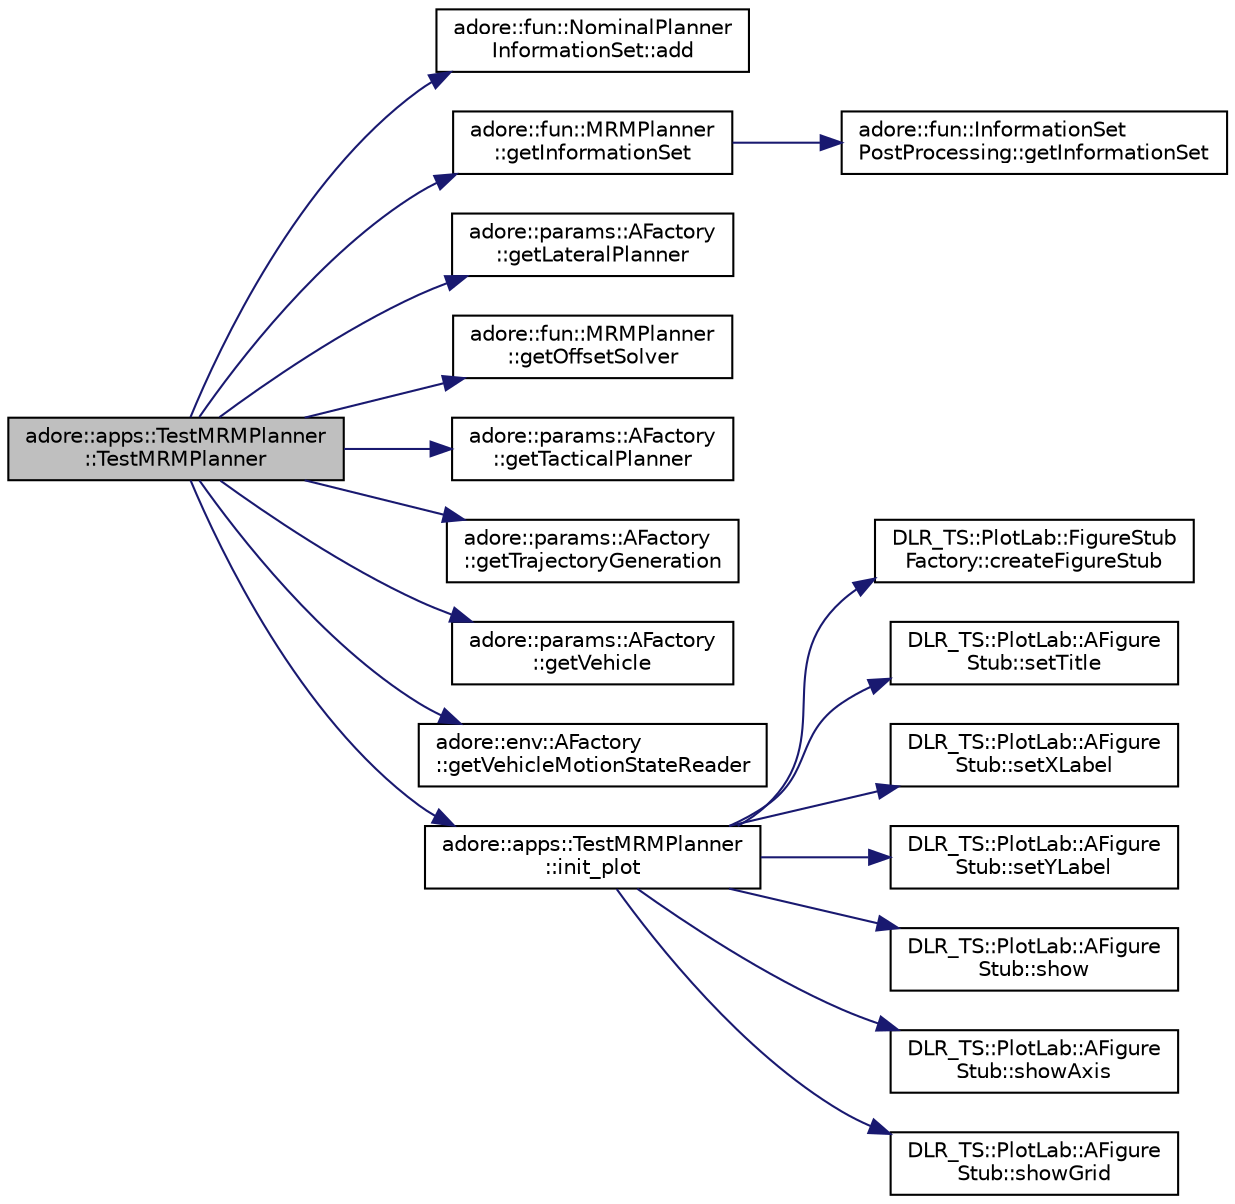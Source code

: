 digraph "adore::apps::TestMRMPlanner::TestMRMPlanner"
{
 // LATEX_PDF_SIZE
  edge [fontname="Helvetica",fontsize="10",labelfontname="Helvetica",labelfontsize="10"];
  node [fontname="Helvetica",fontsize="10",shape=record];
  rankdir="LR";
  Node1 [label="adore::apps::TestMRMPlanner\l::TestMRMPlanner",height=0.2,width=0.4,color="black", fillcolor="grey75", style="filled", fontcolor="black",tooltip=" "];
  Node1 -> Node2 [color="midnightblue",fontsize="10",style="solid",fontname="Helvetica"];
  Node2 [label="adore::fun::NominalPlanner\lInformationSet::add",height=0.2,width=0.4,color="black", fillcolor="white", style="filled",URL="$classadore_1_1fun_1_1NominalPlannerInformationSet.html#a45f4f8ab497b4b2b3845b5ce55bd981c",tooltip=" "];
  Node1 -> Node3 [color="midnightblue",fontsize="10",style="solid",fontname="Helvetica"];
  Node3 [label="adore::fun::MRMPlanner\l::getInformationSet",height=0.2,width=0.4,color="black", fillcolor="white", style="filled",URL="$classadore_1_1fun_1_1MRMPlanner.html#a7ed79f09ff2063437d2d78dfa8883177",tooltip=" "];
  Node3 -> Node4 [color="midnightblue",fontsize="10",style="solid",fontname="Helvetica"];
  Node4 [label="adore::fun::InformationSet\lPostProcessing::getInformationSet",height=0.2,width=0.4,color="black", fillcolor="white", style="filled",URL="$classadore_1_1fun_1_1InformationSetPostProcessing.html#a3357cc03eb3f30fb54a72738070c3e56",tooltip=" "];
  Node1 -> Node5 [color="midnightblue",fontsize="10",style="solid",fontname="Helvetica"];
  Node5 [label="adore::params::AFactory\l::getLateralPlanner",height=0.2,width=0.4,color="black", fillcolor="white", style="filled",URL="$classadore_1_1params_1_1AFactory.html#a31e28ea57656f3a98872f44e0b247d4d",tooltip=" "];
  Node1 -> Node6 [color="midnightblue",fontsize="10",style="solid",fontname="Helvetica"];
  Node6 [label="adore::fun::MRMPlanner\l::getOffsetSolver",height=0.2,width=0.4,color="black", fillcolor="white", style="filled",URL="$classadore_1_1fun_1_1MRMPlanner.html#acb65ee3bbef4f6d3f0dca81a08daff9a",tooltip=" "];
  Node1 -> Node7 [color="midnightblue",fontsize="10",style="solid",fontname="Helvetica"];
  Node7 [label="adore::params::AFactory\l::getTacticalPlanner",height=0.2,width=0.4,color="black", fillcolor="white", style="filled",URL="$classadore_1_1params_1_1AFactory.html#a3a0b2562d10e6802c6a6158e2fcbeebe",tooltip=" "];
  Node1 -> Node8 [color="midnightblue",fontsize="10",style="solid",fontname="Helvetica"];
  Node8 [label="adore::params::AFactory\l::getTrajectoryGeneration",height=0.2,width=0.4,color="black", fillcolor="white", style="filled",URL="$classadore_1_1params_1_1AFactory.html#a552a3f6c4a21a5faf17070402003a718",tooltip=" "];
  Node1 -> Node9 [color="midnightblue",fontsize="10",style="solid",fontname="Helvetica"];
  Node9 [label="adore::params::AFactory\l::getVehicle",height=0.2,width=0.4,color="black", fillcolor="white", style="filled",URL="$classadore_1_1params_1_1AFactory.html#a8391b48b706bb01a21e7502824875d0b",tooltip=" "];
  Node1 -> Node10 [color="midnightblue",fontsize="10",style="solid",fontname="Helvetica"];
  Node10 [label="adore::env::AFactory\l::getVehicleMotionStateReader",height=0.2,width=0.4,color="black", fillcolor="white", style="filled",URL="$classadore_1_1env_1_1AFactory.html#a81f661c576816461f1914436620ac208",tooltip=" "];
  Node1 -> Node11 [color="midnightblue",fontsize="10",style="solid",fontname="Helvetica"];
  Node11 [label="adore::apps::TestMRMPlanner\l::init_plot",height=0.2,width=0.4,color="black", fillcolor="white", style="filled",URL="$classadore_1_1apps_1_1TestMRMPlanner.html#aa8c7867be2e16ff0cfec0992e8a7e022",tooltip=" "];
  Node11 -> Node12 [color="midnightblue",fontsize="10",style="solid",fontname="Helvetica"];
  Node12 [label="DLR_TS::PlotLab::FigureStub\lFactory::createFigureStub",height=0.2,width=0.4,color="black", fillcolor="white", style="filled",URL="$classDLR__TS_1_1PlotLab_1_1FigureStubFactory.html#a842dc9d218e8433f3443a08d47cfd6cc",tooltip=" "];
  Node11 -> Node13 [color="midnightblue",fontsize="10",style="solid",fontname="Helvetica"];
  Node13 [label="DLR_TS::PlotLab::AFigure\lStub::setTitle",height=0.2,width=0.4,color="black", fillcolor="white", style="filled",URL="$classDLR__TS_1_1PlotLab_1_1AFigureStub.html#a3994095bb7e5a790101141b2ff6afaa2",tooltip=" "];
  Node11 -> Node14 [color="midnightblue",fontsize="10",style="solid",fontname="Helvetica"];
  Node14 [label="DLR_TS::PlotLab::AFigure\lStub::setXLabel",height=0.2,width=0.4,color="black", fillcolor="white", style="filled",URL="$classDLR__TS_1_1PlotLab_1_1AFigureStub.html#a37cf8aa86c60d57085968099c250e4ea",tooltip=" "];
  Node11 -> Node15 [color="midnightblue",fontsize="10",style="solid",fontname="Helvetica"];
  Node15 [label="DLR_TS::PlotLab::AFigure\lStub::setYLabel",height=0.2,width=0.4,color="black", fillcolor="white", style="filled",URL="$classDLR__TS_1_1PlotLab_1_1AFigureStub.html#a87aa4facd550c9fd8c13ef81180b7aa3",tooltip=" "];
  Node11 -> Node16 [color="midnightblue",fontsize="10",style="solid",fontname="Helvetica"];
  Node16 [label="DLR_TS::PlotLab::AFigure\lStub::show",height=0.2,width=0.4,color="black", fillcolor="white", style="filled",URL="$classDLR__TS_1_1PlotLab_1_1AFigureStub.html#aaf1a1edc084b34e18315896c3f248695",tooltip=" "];
  Node11 -> Node17 [color="midnightblue",fontsize="10",style="solid",fontname="Helvetica"];
  Node17 [label="DLR_TS::PlotLab::AFigure\lStub::showAxis",height=0.2,width=0.4,color="black", fillcolor="white", style="filled",URL="$classDLR__TS_1_1PlotLab_1_1AFigureStub.html#a5dfd916c9ea11459ee05d73d4d37744d",tooltip=" "];
  Node11 -> Node18 [color="midnightblue",fontsize="10",style="solid",fontname="Helvetica"];
  Node18 [label="DLR_TS::PlotLab::AFigure\lStub::showGrid",height=0.2,width=0.4,color="black", fillcolor="white", style="filled",URL="$classDLR__TS_1_1PlotLab_1_1AFigureStub.html#a6a1df8146daff2b1a7003d85c4d2caaf",tooltip=" "];
}
